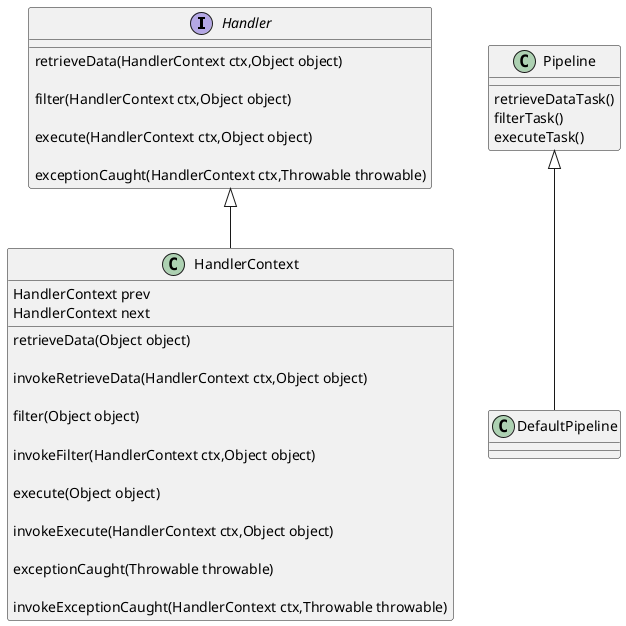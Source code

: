 @startuml

interface Handler{
    retrieveData(HandlerContext ctx,Object object)

    filter(HandlerContext ctx,Object object)

    execute(HandlerContext ctx,Object object)

    exceptionCaught(HandlerContext ctx,Throwable throwable)
}

class HandlerContext{
      HandlerContext prev
      HandlerContext next

      retrieveData(Object object)

      invokeRetrieveData(HandlerContext ctx,Object object)

      filter(Object object)

      invokeFilter(HandlerContext ctx,Object object)

      execute(Object object)

      invokeExecute(HandlerContext ctx,Object object)

      exceptionCaught(Throwable throwable)

      invokeExceptionCaught(HandlerContext ctx,Throwable throwable)
}

class Pipeline{
    retrieveDataTask()
    filterTask()
    executeTask()
}

class DefaultPipeline{

}

Pipeline <|-- DefaultPipeline

Handler <|-- HandlerContext

@enduml